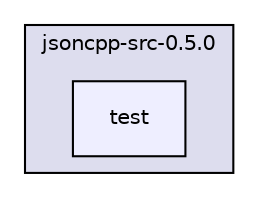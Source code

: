 digraph "json/jsoncpp-src-0.5.0/test" {
  compound=true
  node [ fontsize="10", fontname="Helvetica"];
  edge [ labelfontsize="10", labelfontname="Helvetica"];
  subgraph clusterdir_51686e203cd5569fcb86b843e97384be {
    graph [ bgcolor="#ddddee", pencolor="black", label="jsoncpp-src-0.5.0" fontname="Helvetica", fontsize="10", URL="dir_51686e203cd5569fcb86b843e97384be.html"]
  dir_36e31ea64292d73642feed99d590f8e1 [shape=box, label="test", style="filled", fillcolor="#eeeeff", pencolor="black", URL="dir_36e31ea64292d73642feed99d590f8e1.html"];
  }
}
